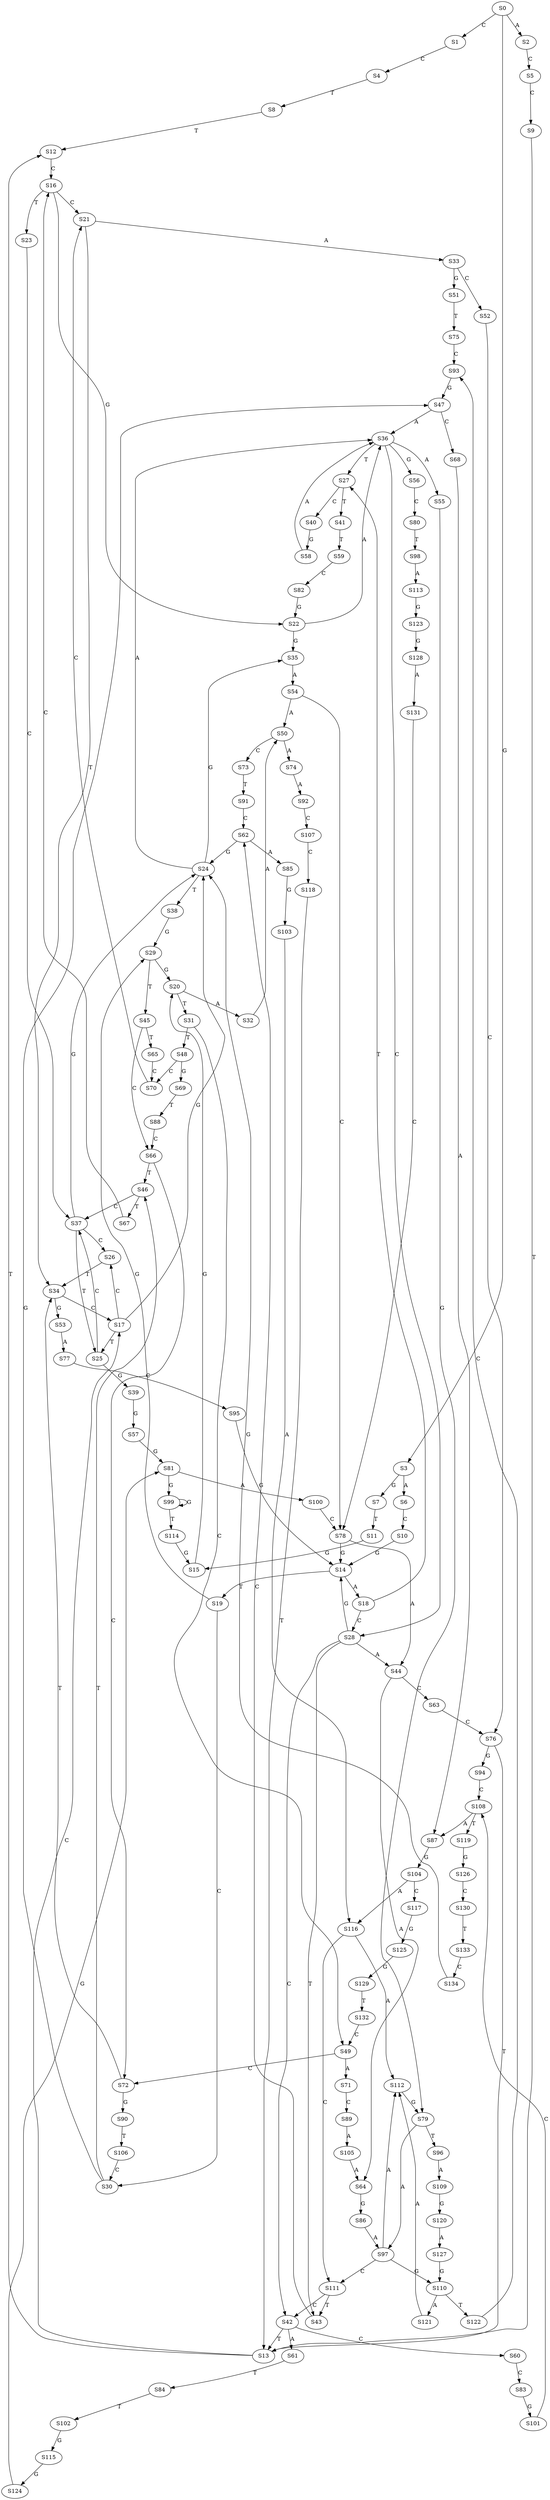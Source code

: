 strict digraph  {
	S0 -> S1 [ label = C ];
	S0 -> S2 [ label = A ];
	S0 -> S3 [ label = G ];
	S1 -> S4 [ label = C ];
	S2 -> S5 [ label = C ];
	S3 -> S6 [ label = A ];
	S3 -> S7 [ label = G ];
	S4 -> S8 [ label = T ];
	S5 -> S9 [ label = C ];
	S6 -> S10 [ label = C ];
	S7 -> S11 [ label = T ];
	S8 -> S12 [ label = T ];
	S9 -> S13 [ label = T ];
	S10 -> S14 [ label = G ];
	S11 -> S15 [ label = G ];
	S12 -> S16 [ label = C ];
	S13 -> S17 [ label = C ];
	S13 -> S12 [ label = T ];
	S14 -> S18 [ label = A ];
	S14 -> S19 [ label = T ];
	S15 -> S20 [ label = G ];
	S16 -> S21 [ label = C ];
	S16 -> S22 [ label = G ];
	S16 -> S23 [ label = T ];
	S17 -> S24 [ label = G ];
	S17 -> S25 [ label = T ];
	S17 -> S26 [ label = C ];
	S18 -> S27 [ label = T ];
	S18 -> S28 [ label = C ];
	S19 -> S29 [ label = G ];
	S19 -> S30 [ label = C ];
	S20 -> S31 [ label = T ];
	S20 -> S32 [ label = A ];
	S21 -> S33 [ label = A ];
	S21 -> S34 [ label = T ];
	S22 -> S35 [ label = G ];
	S22 -> S36 [ label = A ];
	S23 -> S37 [ label = C ];
	S24 -> S38 [ label = T ];
	S24 -> S36 [ label = A ];
	S24 -> S35 [ label = G ];
	S25 -> S37 [ label = C ];
	S25 -> S39 [ label = G ];
	S26 -> S34 [ label = T ];
	S27 -> S40 [ label = C ];
	S27 -> S41 [ label = T ];
	S28 -> S42 [ label = C ];
	S28 -> S14 [ label = G ];
	S28 -> S43 [ label = T ];
	S28 -> S44 [ label = A ];
	S29 -> S20 [ label = G ];
	S29 -> S45 [ label = T ];
	S30 -> S46 [ label = T ];
	S30 -> S47 [ label = G ];
	S31 -> S48 [ label = T ];
	S31 -> S49 [ label = C ];
	S32 -> S50 [ label = A ];
	S33 -> S51 [ label = G ];
	S33 -> S52 [ label = C ];
	S34 -> S17 [ label = C ];
	S34 -> S53 [ label = G ];
	S35 -> S54 [ label = A ];
	S36 -> S28 [ label = C ];
	S36 -> S55 [ label = A ];
	S36 -> S27 [ label = T ];
	S36 -> S56 [ label = G ];
	S37 -> S26 [ label = C ];
	S37 -> S24 [ label = G ];
	S37 -> S25 [ label = T ];
	S38 -> S29 [ label = G ];
	S39 -> S57 [ label = G ];
	S40 -> S58 [ label = G ];
	S41 -> S59 [ label = T ];
	S42 -> S60 [ label = C ];
	S42 -> S61 [ label = A ];
	S42 -> S13 [ label = T ];
	S43 -> S62 [ label = C ];
	S44 -> S63 [ label = C ];
	S44 -> S64 [ label = A ];
	S45 -> S65 [ label = T ];
	S45 -> S66 [ label = C ];
	S46 -> S67 [ label = T ];
	S46 -> S37 [ label = C ];
	S47 -> S68 [ label = C ];
	S47 -> S36 [ label = A ];
	S48 -> S69 [ label = G ];
	S48 -> S70 [ label = C ];
	S49 -> S71 [ label = A ];
	S49 -> S72 [ label = C ];
	S50 -> S73 [ label = C ];
	S50 -> S74 [ label = A ];
	S51 -> S75 [ label = T ];
	S52 -> S76 [ label = C ];
	S53 -> S77 [ label = A ];
	S54 -> S78 [ label = C ];
	S54 -> S50 [ label = A ];
	S55 -> S79 [ label = G ];
	S56 -> S80 [ label = C ];
	S57 -> S81 [ label = G ];
	S58 -> S36 [ label = A ];
	S59 -> S82 [ label = C ];
	S60 -> S83 [ label = C ];
	S61 -> S84 [ label = T ];
	S62 -> S85 [ label = A ];
	S62 -> S24 [ label = G ];
	S63 -> S76 [ label = C ];
	S64 -> S86 [ label = G ];
	S65 -> S70 [ label = C ];
	S66 -> S72 [ label = C ];
	S66 -> S46 [ label = T ];
	S67 -> S16 [ label = C ];
	S68 -> S87 [ label = A ];
	S69 -> S88 [ label = T ];
	S70 -> S21 [ label = C ];
	S71 -> S89 [ label = C ];
	S72 -> S90 [ label = G ];
	S72 -> S34 [ label = T ];
	S73 -> S91 [ label = T ];
	S74 -> S92 [ label = A ];
	S75 -> S93 [ label = C ];
	S76 -> S94 [ label = G ];
	S76 -> S13 [ label = T ];
	S77 -> S95 [ label = C ];
	S78 -> S44 [ label = A ];
	S78 -> S14 [ label = G ];
	S79 -> S96 [ label = T ];
	S79 -> S97 [ label = A ];
	S80 -> S98 [ label = T ];
	S81 -> S99 [ label = G ];
	S81 -> S100 [ label = A ];
	S82 -> S22 [ label = G ];
	S83 -> S101 [ label = G ];
	S84 -> S102 [ label = T ];
	S85 -> S103 [ label = G ];
	S86 -> S97 [ label = A ];
	S87 -> S104 [ label = G ];
	S88 -> S66 [ label = C ];
	S89 -> S105 [ label = A ];
	S90 -> S106 [ label = T ];
	S91 -> S62 [ label = C ];
	S92 -> S107 [ label = C ];
	S93 -> S47 [ label = G ];
	S94 -> S108 [ label = C ];
	S95 -> S14 [ label = G ];
	S96 -> S109 [ label = A ];
	S97 -> S110 [ label = G ];
	S97 -> S111 [ label = C ];
	S97 -> S112 [ label = A ];
	S98 -> S113 [ label = A ];
	S99 -> S114 [ label = T ];
	S99 -> S99 [ label = G ];
	S100 -> S78 [ label = C ];
	S101 -> S108 [ label = C ];
	S102 -> S115 [ label = G ];
	S103 -> S116 [ label = A ];
	S104 -> S117 [ label = C ];
	S104 -> S116 [ label = A ];
	S105 -> S64 [ label = A ];
	S106 -> S30 [ label = C ];
	S107 -> S118 [ label = C ];
	S108 -> S119 [ label = T ];
	S108 -> S87 [ label = A ];
	S109 -> S120 [ label = G ];
	S110 -> S121 [ label = A ];
	S110 -> S122 [ label = T ];
	S111 -> S42 [ label = C ];
	S111 -> S43 [ label = T ];
	S112 -> S79 [ label = G ];
	S113 -> S123 [ label = G ];
	S114 -> S15 [ label = G ];
	S115 -> S124 [ label = G ];
	S116 -> S112 [ label = A ];
	S116 -> S111 [ label = C ];
	S117 -> S125 [ label = G ];
	S118 -> S13 [ label = T ];
	S119 -> S126 [ label = G ];
	S120 -> S127 [ label = A ];
	S121 -> S112 [ label = A ];
	S122 -> S93 [ label = C ];
	S123 -> S128 [ label = G ];
	S124 -> S81 [ label = G ];
	S125 -> S129 [ label = G ];
	S126 -> S130 [ label = C ];
	S127 -> S110 [ label = G ];
	S128 -> S131 [ label = A ];
	S129 -> S132 [ label = T ];
	S130 -> S133 [ label = T ];
	S131 -> S78 [ label = C ];
	S132 -> S49 [ label = C ];
	S133 -> S134 [ label = C ];
	S134 -> S24 [ label = G ];
}
